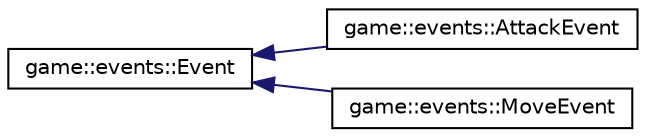 digraph "Graphical Class Hierarchy"
{
 // LATEX_PDF_SIZE
  edge [fontname="Helvetica",fontsize="10",labelfontname="Helvetica",labelfontsize="10"];
  node [fontname="Helvetica",fontsize="10",shape=record];
  rankdir="LR";
  Node0 [label="game::events::Event",height=0.2,width=0.4,color="black", fillcolor="white", style="filled",URL="$classgame_1_1events_1_1_event.html",tooltip="Superclass of any event."];
  Node0 -> Node1 [dir="back",color="midnightblue",fontsize="10",style="solid",fontname="Helvetica"];
  Node1 [label="game::events::AttackEvent",height=0.2,width=0.4,color="black", fillcolor="white", style="filled",URL="$classgame_1_1events_1_1_attack_event.html",tooltip="Processed when an entity attacks another."];
  Node0 -> Node2 [dir="back",color="midnightblue",fontsize="10",style="solid",fontname="Helvetica"];
  Node2 [label="game::events::MoveEvent",height=0.2,width=0.4,color="black", fillcolor="white", style="filled",URL="$classgame_1_1events_1_1_move_event.html",tooltip="Processed when an entity moves."];
}
